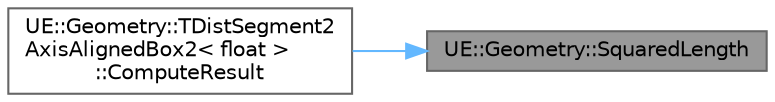 digraph "UE::Geometry::SquaredLength"
{
 // INTERACTIVE_SVG=YES
 // LATEX_PDF_SIZE
  bgcolor="transparent";
  edge [fontname=Helvetica,fontsize=10,labelfontname=Helvetica,labelfontsize=10];
  node [fontname=Helvetica,fontsize=10,shape=box,height=0.2,width=0.4];
  rankdir="RL";
  Node1 [id="Node000001",label="UE::Geometry::SquaredLength",height=0.2,width=0.4,color="gray40", fillcolor="grey60", style="filled", fontcolor="black",tooltip=" "];
  Node1 -> Node2 [id="edge1_Node000001_Node000002",dir="back",color="steelblue1",style="solid",tooltip=" "];
  Node2 [id="Node000002",label="UE::Geometry::TDistSegment2\lAxisAlignedBox2\< float \>\l::ComputeResult",height=0.2,width=0.4,color="grey40", fillcolor="white", style="filled",URL="$d5/d20/classUE_1_1Geometry_1_1TDistSegment2AxisAlignedBox2.html#a43b99408600dea5f24992b5cbc249be7",tooltip=" "];
}
